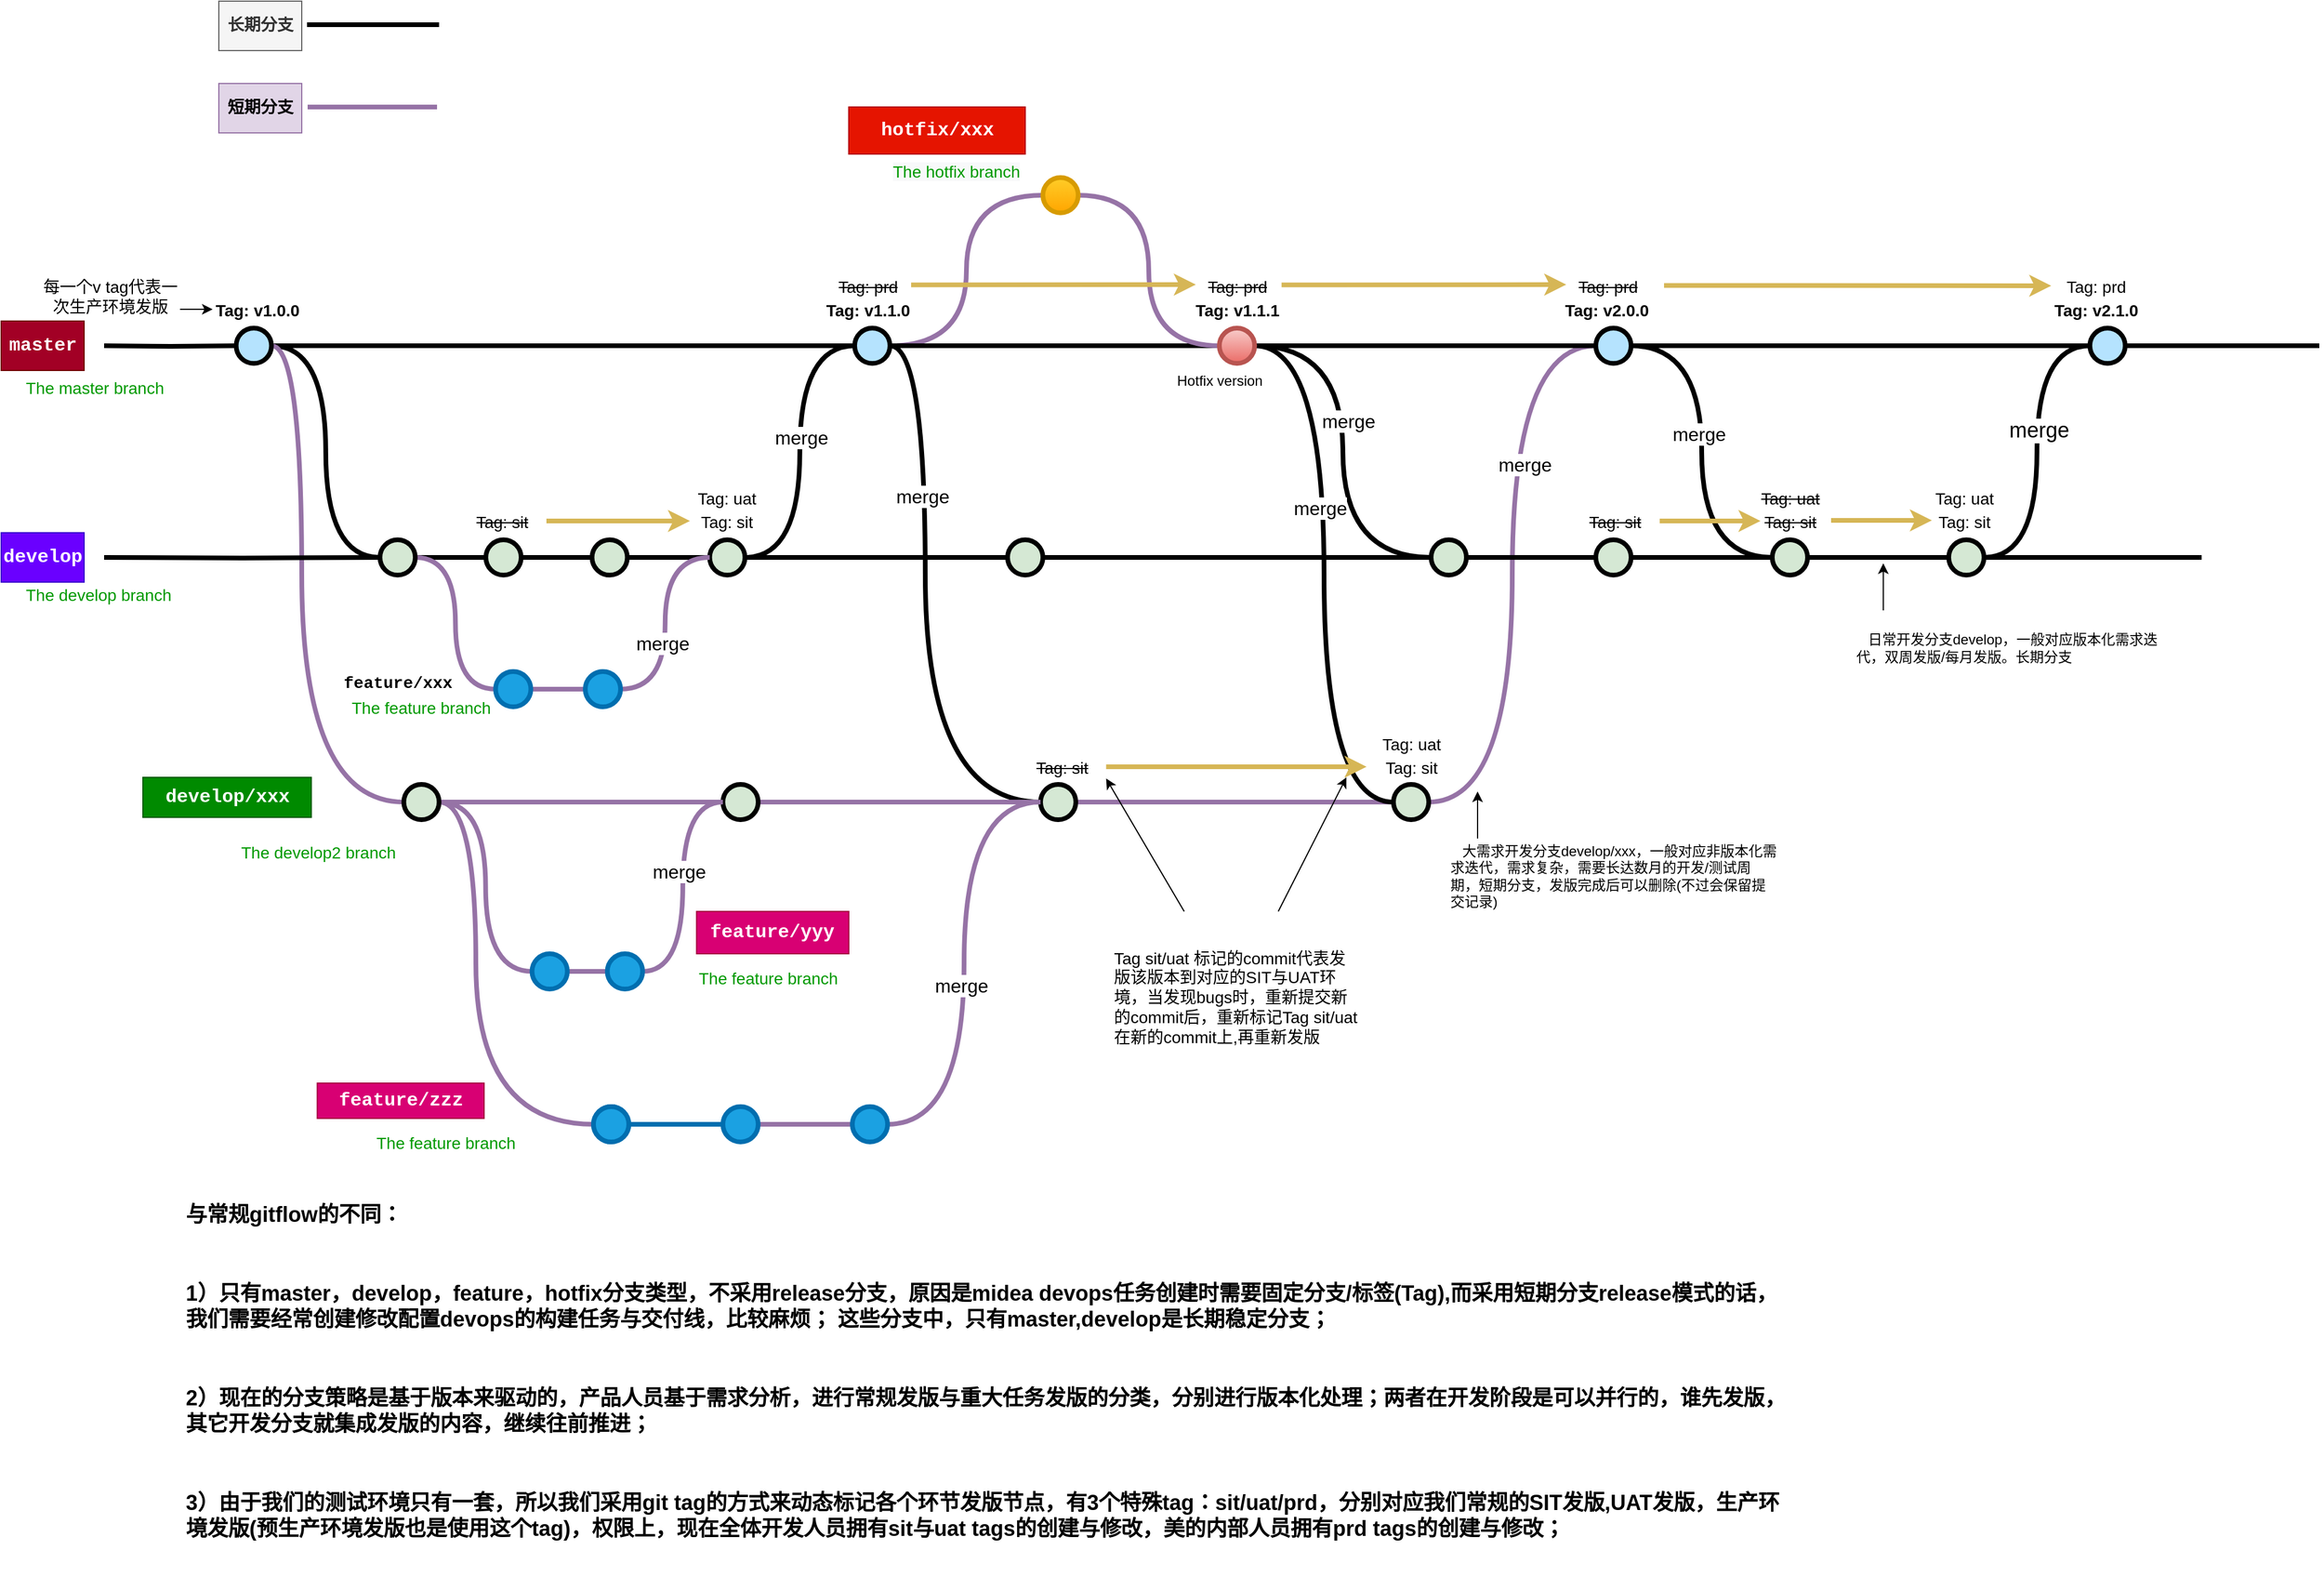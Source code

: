 <mxfile version="16.2.4" type="github">
  <diagram id="yPxyJZ8AM_hMuL3Unpa9" name="complex gitflow">
    <mxGraphModel dx="1874" dy="828" grid="1" gridSize="10" guides="1" tooltips="1" connect="1" arrows="1" fold="1" page="1" pageScale="1" pageWidth="1169" pageHeight="827" math="0" shadow="0">
      <root>
        <mxCell id="0" />
        <mxCell id="1" parent="0" />
        <mxCell id="EV5ATv0Y9bvTsMbR89la-1" value="" style="edgeStyle=orthogonalEdgeStyle;rounded=0;html=1;jettySize=auto;orthogonalLoop=1;plain-blue;endArrow=none;endFill=0;strokeWidth=4;strokeColor=#000000;entryX=0;entryY=0.5;entryDx=0;entryDy=0;entryPerimeter=0;" parent="1" source="EV5ATv0Y9bvTsMbR89la-2" target="EV5ATv0Y9bvTsMbR89la-4" edge="1">
          <mxGeometry x="459.75" y="453" as="geometry">
            <mxPoint x="619.75" y="453" as="targetPoint" />
          </mxGeometry>
        </mxCell>
        <mxCell id="EV5ATv0Y9bvTsMbR89la-39" style="edgeStyle=orthogonalEdgeStyle;shape=connector;rounded=0;orthogonalLoop=1;jettySize=auto;html=1;entryX=0;entryY=0.5;entryDx=0;entryDy=0;entryPerimeter=0;labelBackgroundColor=default;fontFamily=Helvetica;fontSize=11;fontColor=default;endArrow=none;endFill=0;strokeColor=#000000;strokeWidth=4;fillColor=#DAE8FC;gradientColor=#7EA6E0;curved=1;" parent="1" source="EV5ATv0Y9bvTsMbR89la-2" target="EV5ATv0Y9bvTsMbR89la-33" edge="1">
          <mxGeometry relative="1" as="geometry" />
        </mxCell>
        <mxCell id="EV5ATv0Y9bvTsMbR89la-63" style="edgeStyle=orthogonalEdgeStyle;shape=connector;curved=1;rounded=0;orthogonalLoop=1;jettySize=auto;html=1;entryX=0;entryY=0.5;entryDx=0;entryDy=0;entryPerimeter=0;labelBackgroundColor=default;fontFamily=Helvetica;fontSize=11;fontColor=default;endArrow=none;endFill=0;strokeColor=#9673a6;strokeWidth=4;fillColor=#e1d5e7;shadow=0;sketch=0;" parent="1" source="EV5ATv0Y9bvTsMbR89la-2" target="EV5ATv0Y9bvTsMbR89la-44" edge="1">
          <mxGeometry relative="1" as="geometry">
            <Array as="points">
              <mxPoint x="485.5" y="453" />
              <mxPoint x="485.5" y="841" />
            </Array>
          </mxGeometry>
        </mxCell>
        <mxCell id="EV5ATv0Y9bvTsMbR89la-2" value="" style="verticalLabelPosition=bottom;verticalAlign=top;html=1;strokeWidth=4;shape=mxgraph.flowchart.on-page_reference;plain-blue;gradientColor=none;fillColor=#B5E3Fe;strokeColor=#000000;" parent="1" vertex="1">
          <mxGeometry x="429.75" y="438" width="30" height="30" as="geometry" />
        </mxCell>
        <mxCell id="EV5ATv0Y9bvTsMbR89la-75" style="edgeStyle=orthogonalEdgeStyle;curved=1;rounded=0;orthogonalLoop=1;jettySize=auto;html=1;entryX=0;entryY=0.5;entryDx=0;entryDy=0;entryPerimeter=0;labelBackgroundColor=default;fontFamily=Helvetica;fontSize=11;fontColor=default;endArrow=none;endFill=0;strokeColor=#000000;strokeWidth=4;fillColor=#DAE8FC;gradientColor=#7EA6E0;" parent="1" source="EV5ATv0Y9bvTsMbR89la-4" target="EV5ATv0Y9bvTsMbR89la-47" edge="1">
          <mxGeometry relative="1" as="geometry">
            <Array as="points">
              <mxPoint x="1015.5" y="453" />
              <mxPoint x="1015.5" y="841" />
            </Array>
          </mxGeometry>
        </mxCell>
        <mxCell id="5tv51Jx-cSoEhAOoKkBY-11" value="merge" style="edgeLabel;html=1;align=center;verticalAlign=middle;resizable=0;points=[];fontSize=16;" vertex="1" connectable="0" parent="EV5ATv0Y9bvTsMbR89la-75">
          <mxGeometry x="-0.388" y="-3" relative="1" as="geometry">
            <mxPoint as="offset" />
          </mxGeometry>
        </mxCell>
        <mxCell id="EV5ATv0Y9bvTsMbR89la-83" value="" style="edgeStyle=orthogonalEdgeStyle;curved=1;rounded=0;orthogonalLoop=1;jettySize=auto;html=1;labelBackgroundColor=default;fontFamily=Helvetica;fontSize=11;fontColor=default;endArrow=none;endFill=0;strokeColor=#9673a6;strokeWidth=4;fillColor=#e1d5e7;entryX=0;entryY=0.5;entryDx=0;entryDy=0;entryPerimeter=0;" parent="1" source="EV5ATv0Y9bvTsMbR89la-4" target="EV5ATv0Y9bvTsMbR89la-5" edge="1">
          <mxGeometry relative="1" as="geometry">
            <mxPoint x="1135.5" y="557" as="targetPoint" />
          </mxGeometry>
        </mxCell>
        <mxCell id="EV5ATv0Y9bvTsMbR89la-86" value="" style="edgeStyle=orthogonalEdgeStyle;curved=1;rounded=0;orthogonalLoop=1;jettySize=auto;html=1;labelBackgroundColor=default;fontFamily=Helvetica;fontSize=11;fontColor=default;endArrow=none;endFill=0;strokeColor=#000000;strokeWidth=4;fillColor=#DAE8FC;gradientColor=#7EA6E0;" parent="1" source="EV5ATv0Y9bvTsMbR89la-4" target="EV5ATv0Y9bvTsMbR89la-84" edge="1">
          <mxGeometry relative="1" as="geometry">
            <mxPoint x="1265.5" y="453" as="targetPoint" />
          </mxGeometry>
        </mxCell>
        <mxCell id="EV5ATv0Y9bvTsMbR89la-4" value="" style="verticalLabelPosition=bottom;verticalAlign=top;html=1;strokeWidth=4;shape=mxgraph.flowchart.on-page_reference;plain-blue;gradientColor=none;strokeColor=#000000;fillColor=#B5E3FE;" parent="1" vertex="1">
          <mxGeometry x="955.5" y="438" width="30" height="30" as="geometry" />
        </mxCell>
        <mxCell id="EV5ATv0Y9bvTsMbR89la-87" style="edgeStyle=orthogonalEdgeStyle;curved=1;rounded=0;orthogonalLoop=1;jettySize=auto;html=1;labelBackgroundColor=default;fontFamily=Helvetica;fontSize=11;fontColor=default;endArrow=none;endFill=0;strokeColor=#9673a6;strokeWidth=4;fillColor=#e1d5e7;entryX=0;entryY=0.5;entryDx=0;entryDy=0;entryPerimeter=0;" parent="1" source="EV5ATv0Y9bvTsMbR89la-5" target="EV5ATv0Y9bvTsMbR89la-84" edge="1">
          <mxGeometry relative="1" as="geometry">
            <mxPoint x="1265.5" y="453" as="targetPoint" />
          </mxGeometry>
        </mxCell>
        <mxCell id="EV5ATv0Y9bvTsMbR89la-5" value="" style="verticalLabelPosition=bottom;verticalAlign=top;html=1;strokeWidth=4;shape=mxgraph.flowchart.on-page_reference;fillColor=#ffcd28;gradientColor=#ffa500;strokeColor=#d79b00;" parent="1" vertex="1">
          <mxGeometry x="1115.5" y="310" width="30" height="30" as="geometry" />
        </mxCell>
        <mxCell id="EV5ATv0Y9bvTsMbR89la-6" value="" style="edgeStyle=orthogonalEdgeStyle;rounded=0;html=1;jettySize=auto;orthogonalLoop=1;strokeWidth=4;endArrow=none;endFill=0;" parent="1" target="EV5ATv0Y9bvTsMbR89la-2" edge="1">
          <mxGeometry x="359.75" y="453" as="geometry">
            <mxPoint x="317.5" y="453" as="sourcePoint" />
          </mxGeometry>
        </mxCell>
        <mxCell id="EV5ATv0Y9bvTsMbR89la-7" value="&lt;font style=&quot;font-size: 16px&quot;&gt;master&lt;/font&gt;" style="text;html=1;strokeColor=#6F0000;fillColor=#a20025;align=center;verticalAlign=middle;whiteSpace=wrap;overflow=hidden;fontSize=14;fontStyle=1;fontFamily=Courier New;fontColor=#ffffff;" parent="1" vertex="1">
          <mxGeometry x="230" y="432" width="70.5" height="42" as="geometry" />
        </mxCell>
        <mxCell id="EV5ATv0Y9bvTsMbR89la-8" value="The master branch" style="text;html=1;strokeColor=none;fillColor=none;align=left;verticalAlign=middle;whiteSpace=wrap;overflow=hidden;fontSize=14;fontStyle=0;fontColor=#009900;" parent="1" vertex="1">
          <mxGeometry x="248.63" y="478" width="146.75" height="20" as="geometry" />
        </mxCell>
        <mxCell id="EV5ATv0Y9bvTsMbR89la-10" value="Tag: v1.0.0" style="text;html=1;strokeColor=none;fillColor=none;align=center;verticalAlign=middle;whiteSpace=wrap;overflow=hidden;fontSize=14;fontStyle=1" parent="1" vertex="1">
          <mxGeometry x="409.75" y="412" width="75.75" height="20" as="geometry" />
        </mxCell>
        <mxCell id="EV5ATv0Y9bvTsMbR89la-11" value="Tag: v1.1.0" style="text;html=1;strokeColor=none;fillColor=none;align=center;verticalAlign=middle;whiteSpace=wrap;overflow=hidden;fontSize=14;fontStyle=1" parent="1" vertex="1">
          <mxGeometry x="912.25" y="412" width="110" height="20" as="geometry" />
        </mxCell>
        <mxCell id="EV5ATv0Y9bvTsMbR89la-12" value="" style="edgeStyle=orthogonalEdgeStyle;rounded=0;orthogonalLoop=1;jettySize=auto;html=1;fontSize=12;fontColor=#000000;entryX=0;entryY=0.5;entryDx=0;entryDy=0;" parent="1" source="EV5ATv0Y9bvTsMbR89la-13" target="EV5ATv0Y9bvTsMbR89la-10" edge="1">
          <mxGeometry relative="1" as="geometry">
            <mxPoint x="389.75" y="422" as="targetPoint" />
            <Array as="points">
              <mxPoint x="389.75" y="422" />
              <mxPoint x="389.75" y="422" />
            </Array>
          </mxGeometry>
        </mxCell>
        <mxCell id="EV5ATv0Y9bvTsMbR89la-13" value="&lt;div style=&quot;text-align: center&quot;&gt;&lt;span&gt;&lt;font style=&quot;font-size: 14px&quot;&gt;每一个v tag代表一次生产环境发版&lt;/font&gt;&lt;/span&gt;&lt;/div&gt;" style="text;html=1;strokeColor=none;fillColor=none;align=left;verticalAlign=middle;whiteSpace=wrap;overflow=hidden;fontSize=11;fontStyle=0;fontColor=#000000;" parent="1" vertex="1">
          <mxGeometry x="262.01" y="392" width="120" height="38" as="geometry" />
        </mxCell>
        <mxCell id="EV5ATv0Y9bvTsMbR89la-24" value="" style="edgeStyle=orthogonalEdgeStyle;rounded=0;html=1;jettySize=auto;orthogonalLoop=1;strokeWidth=4;endArrow=none;endFill=0;" parent="1" target="EV5ATv0Y9bvTsMbR89la-33" edge="1">
          <mxGeometry x="359.75" y="633" as="geometry">
            <mxPoint x="317.5" y="633" as="sourcePoint" />
            <mxPoint x="429.75" y="633" as="targetPoint" />
          </mxGeometry>
        </mxCell>
        <mxCell id="EV5ATv0Y9bvTsMbR89la-25" value="&lt;font style=&quot;font-size: 16px&quot;&gt;develop&lt;/font&gt;" style="text;html=1;strokeColor=#3700CC;fillColor=#6a00ff;align=center;verticalAlign=middle;whiteSpace=wrap;overflow=hidden;fontSize=14;fontStyle=1;fontFamily=Courier New;fontColor=#ffffff;" parent="1" vertex="1">
          <mxGeometry x="230" y="612" width="70.5" height="42" as="geometry" />
        </mxCell>
        <mxCell id="EV5ATv0Y9bvTsMbR89la-26" value="The develop branch" style="text;html=1;strokeColor=none;fillColor=none;align=left;verticalAlign=middle;whiteSpace=wrap;overflow=hidden;fontSize=14;fontStyle=0;fontColor=#009900;" parent="1" vertex="1">
          <mxGeometry x="248.63" y="654" width="146.75" height="20" as="geometry" />
        </mxCell>
        <mxCell id="EV5ATv0Y9bvTsMbR89la-32" style="edgeStyle=orthogonalEdgeStyle;curved=1;rounded=0;html=1;exitX=1;exitY=0.5;exitPerimeter=0;endArrow=none;endFill=0;jettySize=auto;orthogonalLoop=1;strokeWidth=4;fontSize=15;" parent="1" source="EV5ATv0Y9bvTsMbR89la-33" target="EV5ATv0Y9bvTsMbR89la-35" edge="1">
          <mxGeometry relative="1" as="geometry">
            <Array as="points">
              <mxPoint x="542" y="633" />
              <mxPoint x="542" y="633" />
            </Array>
          </mxGeometry>
        </mxCell>
        <mxCell id="EV5ATv0Y9bvTsMbR89la-64" style="edgeStyle=orthogonalEdgeStyle;shape=connector;curved=1;rounded=0;orthogonalLoop=1;jettySize=auto;html=1;entryX=0;entryY=0.5;entryDx=0;entryDy=0;entryPerimeter=0;labelBackgroundColor=default;fontFamily=Helvetica;fontSize=11;fontColor=default;endArrow=none;endFill=0;strokeColor=#9673a6;strokeWidth=4;fillColor=#e1d5e7;" parent="1" source="EV5ATv0Y9bvTsMbR89la-33" target="EV5ATv0Y9bvTsMbR89la-59" edge="1">
          <mxGeometry relative="1" as="geometry" />
        </mxCell>
        <mxCell id="EV5ATv0Y9bvTsMbR89la-33" value="" style="verticalLabelPosition=bottom;verticalAlign=top;html=1;strokeWidth=4;shape=mxgraph.flowchart.on-page_reference;plain-purple;gradientColor=none;strokeColor=#000000;fillColor=#D5E8D4;" parent="1" vertex="1">
          <mxGeometry x="552" y="618" width="30" height="30" as="geometry" />
        </mxCell>
        <mxCell id="EV5ATv0Y9bvTsMbR89la-34" style="edgeStyle=orthogonalEdgeStyle;curved=1;rounded=0;html=1;exitX=1;exitY=0.5;exitPerimeter=0;entryX=0;entryY=0.5;entryPerimeter=0;endArrow=none;endFill=0;jettySize=auto;orthogonalLoop=1;strokeWidth=4;fontSize=15;" parent="1" source="EV5ATv0Y9bvTsMbR89la-35" target="EV5ATv0Y9bvTsMbR89la-36" edge="1">
          <mxGeometry relative="1" as="geometry" />
        </mxCell>
        <mxCell id="EV5ATv0Y9bvTsMbR89la-35" value="" style="verticalLabelPosition=bottom;verticalAlign=top;html=1;strokeWidth=4;shape=mxgraph.flowchart.on-page_reference;plain-purple;gradientColor=none;strokeColor=#000000;fillColor=#D5E8D4;" parent="1" vertex="1">
          <mxGeometry x="642" y="618" width="30" height="30" as="geometry" />
        </mxCell>
        <mxCell id="EV5ATv0Y9bvTsMbR89la-51" style="edgeStyle=orthogonalEdgeStyle;shape=connector;curved=1;rounded=0;orthogonalLoop=1;jettySize=auto;html=1;entryX=0;entryY=0.5;entryDx=0;entryDy=0;entryPerimeter=0;labelBackgroundColor=default;fontFamily=Helvetica;fontSize=11;fontColor=default;endArrow=none;endFill=0;strokeColor=#000000;strokeWidth=4;fillColor=#DAE8FC;gradientColor=#7EA6E0;exitX=1;exitY=0.5;exitDx=0;exitDy=0;exitPerimeter=0;" parent="1" source="EV5ATv0Y9bvTsMbR89la-53" target="EV5ATv0Y9bvTsMbR89la-4" edge="1">
          <mxGeometry relative="1" as="geometry">
            <mxPoint x="875.5" y="640" as="sourcePoint" />
          </mxGeometry>
        </mxCell>
        <mxCell id="5tv51Jx-cSoEhAOoKkBY-10" value="merge" style="edgeLabel;html=1;align=center;verticalAlign=middle;resizable=0;points=[];fontSize=16;" vertex="1" connectable="0" parent="EV5ATv0Y9bvTsMbR89la-51">
          <mxGeometry x="0.088" y="-1" relative="1" as="geometry">
            <mxPoint as="offset" />
          </mxGeometry>
        </mxCell>
        <mxCell id="EV5ATv0Y9bvTsMbR89la-54" value="" style="edgeStyle=orthogonalEdgeStyle;shape=connector;curved=1;rounded=0;orthogonalLoop=1;jettySize=auto;html=1;labelBackgroundColor=default;fontFamily=Helvetica;fontSize=11;fontColor=default;endArrow=none;endFill=0;strokeColor=#000000;strokeWidth=4;fillColor=#DAE8FC;gradientColor=#7EA6E0;" parent="1" source="EV5ATv0Y9bvTsMbR89la-36" target="EV5ATv0Y9bvTsMbR89la-53" edge="1">
          <mxGeometry relative="1" as="geometry" />
        </mxCell>
        <mxCell id="EV5ATv0Y9bvTsMbR89la-36" value="" style="verticalLabelPosition=bottom;verticalAlign=top;html=1;strokeWidth=4;shape=mxgraph.flowchart.on-page_reference;plain-purple;gradientColor=none;strokeColor=#000000;fillColor=#D5E8D4;" parent="1" vertex="1">
          <mxGeometry x="732.25" y="618" width="30" height="30" as="geometry" />
        </mxCell>
        <mxCell id="EV5ATv0Y9bvTsMbR89la-41" value="&lt;font style=&quot;font-size: 16px&quot;&gt;develop/xxx&lt;/font&gt;" style="text;html=1;strokeColor=#005700;fillColor=#008a00;align=center;verticalAlign=middle;whiteSpace=wrap;overflow=hidden;fontSize=14;fontStyle=1;fontFamily=Courier New;fontColor=#ffffff;" parent="1" vertex="1">
          <mxGeometry x="350.5" y="820" width="143.13" height="34" as="geometry" />
        </mxCell>
        <mxCell id="EV5ATv0Y9bvTsMbR89la-42" value="The develop2 branch" style="text;html=1;strokeColor=none;fillColor=none;align=left;verticalAlign=middle;whiteSpace=wrap;overflow=hidden;fontSize=14;fontStyle=0;fontColor=#009900;" parent="1" vertex="1">
          <mxGeometry x="431.5" y="873" width="146.75" height="20" as="geometry" />
        </mxCell>
        <mxCell id="EV5ATv0Y9bvTsMbR89la-43" style="edgeStyle=orthogonalEdgeStyle;curved=1;rounded=0;html=1;exitX=1;exitY=0.5;exitPerimeter=0;endArrow=none;endFill=0;jettySize=auto;orthogonalLoop=1;strokeWidth=4;fontSize=15;fillColor=#e1d5e7;strokeColor=#9673a6;" parent="1" source="EV5ATv0Y9bvTsMbR89la-44" target="EV5ATv0Y9bvTsMbR89la-46" edge="1">
          <mxGeometry relative="1" as="geometry">
            <Array as="points">
              <mxPoint x="562.25" y="841" />
              <mxPoint x="562.25" y="841" />
            </Array>
          </mxGeometry>
        </mxCell>
        <mxCell id="EV5ATv0Y9bvTsMbR89la-139" value="" style="edgeStyle=orthogonalEdgeStyle;curved=1;rounded=0;sketch=0;orthogonalLoop=1;jettySize=auto;html=1;shadow=0;labelBackgroundColor=default;fontFamily=Helvetica;fontSize=11;fontColor=default;endArrow=none;endFill=0;strokeColor=#9673a6;strokeWidth=4;fillColor=#e1d5e7;entryX=0;entryY=0.5;entryDx=0;entryDy=0;entryPerimeter=0;" parent="1" source="EV5ATv0Y9bvTsMbR89la-44" target="EV5ATv0Y9bvTsMbR89la-140" edge="1">
          <mxGeometry relative="1" as="geometry">
            <mxPoint x="683.5" y="995" as="targetPoint" />
          </mxGeometry>
        </mxCell>
        <mxCell id="EV5ATv0Y9bvTsMbR89la-147" value="" style="edgeStyle=orthogonalEdgeStyle;curved=1;rounded=0;sketch=0;orthogonalLoop=1;jettySize=auto;html=1;shadow=0;labelBackgroundColor=default;fontFamily=Helvetica;fontSize=11;fontColor=default;endArrow=none;endFill=0;strokeColor=#9673a6;strokeWidth=4;fillColor=#e1d5e7;" parent="1" source="EV5ATv0Y9bvTsMbR89la-44" target="EV5ATv0Y9bvTsMbR89la-148" edge="1">
          <mxGeometry relative="1" as="geometry">
            <mxPoint x="724.5" y="1115" as="targetPoint" />
            <Array as="points">
              <mxPoint x="633.5" y="841" />
              <mxPoint x="633.5" y="1115" />
            </Array>
          </mxGeometry>
        </mxCell>
        <mxCell id="EV5ATv0Y9bvTsMbR89la-44" value="" style="verticalLabelPosition=bottom;verticalAlign=top;html=1;strokeWidth=4;shape=mxgraph.flowchart.on-page_reference;plain-purple;gradientColor=none;strokeColor=#000000;fillColor=#D5E8D4;" parent="1" vertex="1">
          <mxGeometry x="572.25" y="826" width="30" height="30" as="geometry" />
        </mxCell>
        <mxCell id="EV5ATv0Y9bvTsMbR89la-45" style="edgeStyle=orthogonalEdgeStyle;curved=1;rounded=0;html=1;exitX=1;exitY=0.5;exitPerimeter=0;entryX=0;entryY=0.5;entryPerimeter=0;endArrow=none;endFill=0;jettySize=auto;orthogonalLoop=1;strokeWidth=4;fontSize=15;fillColor=#e1d5e7;strokeColor=#9673a6;" parent="1" source="EV5ATv0Y9bvTsMbR89la-46" target="EV5ATv0Y9bvTsMbR89la-47" edge="1">
          <mxGeometry relative="1" as="geometry" />
        </mxCell>
        <mxCell id="EV5ATv0Y9bvTsMbR89la-46" value="" style="verticalLabelPosition=bottom;verticalAlign=top;html=1;strokeWidth=4;shape=mxgraph.flowchart.on-page_reference;plain-purple;gradientColor=none;strokeColor=#000000;fillColor=#D5E8D4;" parent="1" vertex="1">
          <mxGeometry x="843.5" y="826" width="30" height="30" as="geometry" />
        </mxCell>
        <mxCell id="EV5ATv0Y9bvTsMbR89la-81" value="" style="edgeStyle=orthogonalEdgeStyle;curved=1;rounded=0;orthogonalLoop=1;jettySize=auto;html=1;labelBackgroundColor=default;fontFamily=Helvetica;fontSize=11;fontColor=default;endArrow=none;endFill=0;strokeColor=#9673a6;strokeWidth=4;fillColor=#e1d5e7;" parent="1" source="EV5ATv0Y9bvTsMbR89la-47" target="EV5ATv0Y9bvTsMbR89la-80" edge="1">
          <mxGeometry relative="1" as="geometry" />
        </mxCell>
        <mxCell id="EV5ATv0Y9bvTsMbR89la-47" value="" style="verticalLabelPosition=bottom;verticalAlign=top;html=1;strokeWidth=4;shape=mxgraph.flowchart.on-page_reference;plain-purple;gradientColor=none;strokeColor=#000000;fillColor=#D5E8D4;" parent="1" vertex="1">
          <mxGeometry x="1113.5" y="826" width="30" height="30" as="geometry" />
        </mxCell>
        <mxCell id="EV5ATv0Y9bvTsMbR89la-78" value="" style="edgeStyle=orthogonalEdgeStyle;curved=1;rounded=0;orthogonalLoop=1;jettySize=auto;html=1;labelBackgroundColor=default;fontFamily=Helvetica;fontSize=11;fontColor=default;endArrow=none;endFill=0;strokeColor=#000000;strokeWidth=4;fillColor=#DAE8FC;gradientColor=#7EA6E0;" parent="1" source="EV5ATv0Y9bvTsMbR89la-53" target="EV5ATv0Y9bvTsMbR89la-77" edge="1">
          <mxGeometry relative="1" as="geometry" />
        </mxCell>
        <mxCell id="EV5ATv0Y9bvTsMbR89la-53" value="" style="verticalLabelPosition=bottom;verticalAlign=top;html=1;strokeWidth=4;shape=mxgraph.flowchart.on-page_reference;plain-purple;gradientColor=none;strokeColor=#000000;fillColor=#D5E8D4;" parent="1" vertex="1">
          <mxGeometry x="832.25" y="618" width="30" height="30" as="geometry" />
        </mxCell>
        <mxCell id="EV5ATv0Y9bvTsMbR89la-58" value="" style="edgeStyle=orthogonalEdgeStyle;rounded=0;orthogonalLoop=1;jettySize=auto;html=1;endArrow=none;endFill=0;strokeWidth=4;fillColor=#e1d5e7;strokeColor=#9673a6;" parent="1" source="EV5ATv0Y9bvTsMbR89la-59" target="EV5ATv0Y9bvTsMbR89la-60" edge="1">
          <mxGeometry relative="1" as="geometry">
            <Array as="points">
              <mxPoint x="741.75" y="745" />
              <mxPoint x="741.75" y="745" />
            </Array>
          </mxGeometry>
        </mxCell>
        <mxCell id="EV5ATv0Y9bvTsMbR89la-59" value="" style="verticalLabelPosition=bottom;verticalAlign=top;html=1;strokeWidth=4;shape=mxgraph.flowchart.on-page_reference;strokeColor=#006EAF;fillColor=#1ba1e2;fontColor=#ffffff;" parent="1" vertex="1">
          <mxGeometry x="650.25" y="730" width="30" height="30" as="geometry" />
        </mxCell>
        <mxCell id="EV5ATv0Y9bvTsMbR89la-62" style="edgeStyle=orthogonalEdgeStyle;shape=connector;curved=1;rounded=0;orthogonalLoop=1;jettySize=auto;html=1;entryX=0;entryY=0.5;entryDx=0;entryDy=0;entryPerimeter=0;labelBackgroundColor=default;fontFamily=Helvetica;fontSize=11;fontColor=default;endArrow=none;endFill=0;strokeColor=#9673a6;strokeWidth=4;fillColor=#e1d5e7;" parent="1" source="EV5ATv0Y9bvTsMbR89la-60" target="EV5ATv0Y9bvTsMbR89la-53" edge="1">
          <mxGeometry relative="1" as="geometry" />
        </mxCell>
        <mxCell id="5tv51Jx-cSoEhAOoKkBY-15" value="merge" style="edgeLabel;html=1;align=center;verticalAlign=middle;resizable=0;points=[];fontSize=16;" vertex="1" connectable="0" parent="EV5ATv0Y9bvTsMbR89la-62">
          <mxGeometry x="-0.181" y="3" relative="1" as="geometry">
            <mxPoint as="offset" />
          </mxGeometry>
        </mxCell>
        <mxCell id="EV5ATv0Y9bvTsMbR89la-60" value="" style="verticalLabelPosition=bottom;verticalAlign=top;html=1;strokeWidth=4;shape=mxgraph.flowchart.on-page_reference;strokeColor=#006EAF;fillColor=#1ba1e2;fontColor=#ffffff;" parent="1" vertex="1">
          <mxGeometry x="726.5" y="730" width="30" height="30" as="geometry" />
        </mxCell>
        <mxCell id="EV5ATv0Y9bvTsMbR89la-65" value="The feature branch" style="text;html=1;strokeColor=none;fillColor=none;align=left;verticalAlign=middle;whiteSpace=wrap;overflow=hidden;fontSize=14;fontStyle=0;fontColor=#009900;" parent="1" vertex="1">
          <mxGeometry x="525.62" y="750" width="146.75" height="20" as="geometry" />
        </mxCell>
        <mxCell id="EV5ATv0Y9bvTsMbR89la-66" value="feature/xxx" style="text;html=1;strokeColor=none;fillColor=none;align=center;verticalAlign=middle;whiteSpace=wrap;overflow=hidden;fontSize=14;fontStyle=1;fontFamily=Courier New;" parent="1" vertex="1">
          <mxGeometry x="479.75" y="720" width="174.5" height="40" as="geometry" />
        </mxCell>
        <mxCell id="EV5ATv0Y9bvTsMbR89la-67" value="&lt;strike&gt;Tag: sit&lt;/strike&gt;" style="text;html=1;strokeColor=none;fillColor=none;align=center;verticalAlign=middle;whiteSpace=wrap;overflow=hidden;fontSize=14;" parent="1" vertex="1">
          <mxGeometry x="617.75" y="592" width="75.75" height="20" as="geometry" />
        </mxCell>
        <mxCell id="EV5ATv0Y9bvTsMbR89la-70" value="" style="endArrow=classic;html=1;rounded=0;labelBackgroundColor=default;fontFamily=Helvetica;fontSize=11;fontColor=default;strokeColor=#d6b656;strokeWidth=4;fillColor=#fff2cc;curved=1;" parent="1" source="EV5ATv0Y9bvTsMbR89la-67" edge="1">
          <mxGeometry width="50" height="50" relative="1" as="geometry">
            <mxPoint x="697.25" y="601.58" as="sourcePoint" />
            <mxPoint x="815.5" y="602" as="targetPoint" />
          </mxGeometry>
        </mxCell>
        <mxCell id="EV5ATv0Y9bvTsMbR89la-72" value="Tag: sit" style="text;html=1;strokeColor=none;fillColor=none;align=center;verticalAlign=middle;whiteSpace=wrap;overflow=hidden;fontSize=14;" parent="1" vertex="1">
          <mxGeometry x="809.38" y="592" width="75.75" height="20" as="geometry" />
        </mxCell>
        <mxCell id="EV5ATv0Y9bvTsMbR89la-73" value="Tag: uat" style="text;html=1;strokeColor=none;fillColor=none;align=center;verticalAlign=middle;whiteSpace=wrap;overflow=hidden;fontSize=14;" parent="1" vertex="1">
          <mxGeometry x="809.38" y="572" width="75.75" height="20" as="geometry" />
        </mxCell>
        <mxCell id="EV5ATv0Y9bvTsMbR89la-74" value="&lt;strike&gt;Tag: prd&lt;/strike&gt;" style="text;html=1;strokeColor=none;fillColor=none;align=center;verticalAlign=middle;whiteSpace=wrap;overflow=hidden;fontSize=14;" parent="1" vertex="1">
          <mxGeometry x="929.38" y="392" width="75.75" height="20" as="geometry" />
        </mxCell>
        <mxCell id="EV5ATv0Y9bvTsMbR89la-91" value="" style="edgeStyle=orthogonalEdgeStyle;curved=1;rounded=0;orthogonalLoop=1;jettySize=auto;html=1;labelBackgroundColor=default;fontFamily=Helvetica;fontSize=11;fontColor=default;endArrow=none;endFill=0;strokeColor=#000000;strokeWidth=4;fillColor=#DAE8FC;gradientColor=#7EA6E0;" parent="1" source="EV5ATv0Y9bvTsMbR89la-77" target="EV5ATv0Y9bvTsMbR89la-90" edge="1">
          <mxGeometry relative="1" as="geometry" />
        </mxCell>
        <mxCell id="EV5ATv0Y9bvTsMbR89la-77" value="" style="verticalLabelPosition=bottom;verticalAlign=top;html=1;strokeWidth=4;shape=mxgraph.flowchart.on-page_reference;plain-purple;gradientColor=none;strokeColor=#000000;fillColor=#D5E8D4;" parent="1" vertex="1">
          <mxGeometry x="1085.5" y="618" width="30" height="30" as="geometry" />
        </mxCell>
        <mxCell id="EV5ATv0Y9bvTsMbR89la-105" style="edgeStyle=orthogonalEdgeStyle;curved=1;rounded=0;sketch=0;orthogonalLoop=1;jettySize=auto;html=1;entryX=0;entryY=0.5;entryDx=0;entryDy=0;entryPerimeter=0;shadow=0;labelBackgroundColor=default;fontFamily=Helvetica;fontSize=11;fontColor=default;endArrow=none;endFill=0;strokeColor=#9673a6;strokeWidth=4;fillColor=#e1d5e7;" parent="1" source="EV5ATv0Y9bvTsMbR89la-80" target="EV5ATv0Y9bvTsMbR89la-104" edge="1">
          <mxGeometry relative="1" as="geometry" />
        </mxCell>
        <mxCell id="5tv51Jx-cSoEhAOoKkBY-14" value="merge" style="edgeLabel;html=1;align=center;verticalAlign=middle;resizable=0;points=[];fontSize=16;" vertex="1" connectable="0" parent="EV5ATv0Y9bvTsMbR89la-105">
          <mxGeometry x="0.351" y="-10" relative="1" as="geometry">
            <mxPoint as="offset" />
          </mxGeometry>
        </mxCell>
        <mxCell id="EV5ATv0Y9bvTsMbR89la-80" value="" style="verticalLabelPosition=bottom;verticalAlign=top;html=1;strokeWidth=4;shape=mxgraph.flowchart.on-page_reference;plain-purple;gradientColor=none;strokeColor=#000000;fillColor=#D5E8D4;" parent="1" vertex="1">
          <mxGeometry x="1413.5" y="826" width="30" height="30" as="geometry" />
        </mxCell>
        <mxCell id="EV5ATv0Y9bvTsMbR89la-92" style="edgeStyle=orthogonalEdgeStyle;curved=1;rounded=0;orthogonalLoop=1;jettySize=auto;html=1;entryX=0;entryY=0.5;entryDx=0;entryDy=0;entryPerimeter=0;labelBackgroundColor=default;fontFamily=Helvetica;fontSize=11;fontColor=default;endArrow=none;endFill=0;strokeColor=#000000;strokeWidth=4;fillColor=#DAE8FC;gradientColor=#7EA6E0;" parent="1" source="EV5ATv0Y9bvTsMbR89la-84" target="EV5ATv0Y9bvTsMbR89la-90" edge="1">
          <mxGeometry relative="1" as="geometry" />
        </mxCell>
        <mxCell id="5tv51Jx-cSoEhAOoKkBY-13" value="merge" style="edgeLabel;html=1;align=center;verticalAlign=middle;resizable=0;points=[];fontSize=16;" vertex="1" connectable="0" parent="EV5ATv0Y9bvTsMbR89la-92">
          <mxGeometry x="-0.158" y="4" relative="1" as="geometry">
            <mxPoint as="offset" />
          </mxGeometry>
        </mxCell>
        <mxCell id="EV5ATv0Y9bvTsMbR89la-94" value="" style="edgeStyle=orthogonalEdgeStyle;curved=1;rounded=0;orthogonalLoop=1;jettySize=auto;html=1;labelBackgroundColor=default;fontFamily=Helvetica;fontSize=11;fontColor=default;endArrow=none;endFill=0;strokeColor=#000000;strokeWidth=4;fillColor=#DAE8FC;gradientColor=#7EA6E0;" parent="1" source="EV5ATv0Y9bvTsMbR89la-84" target="EV5ATv0Y9bvTsMbR89la-104" edge="1">
          <mxGeometry relative="1" as="geometry">
            <mxPoint x="1625.5" y="453" as="targetPoint" />
          </mxGeometry>
        </mxCell>
        <mxCell id="EV5ATv0Y9bvTsMbR89la-95" style="edgeStyle=orthogonalEdgeStyle;curved=1;rounded=0;orthogonalLoop=1;jettySize=auto;html=1;entryX=0;entryY=0.5;entryDx=0;entryDy=0;entryPerimeter=0;labelBackgroundColor=default;fontFamily=Helvetica;fontSize=11;fontColor=default;endArrow=none;endFill=0;strokeColor=#000000;strokeWidth=4;fillColor=#DAE8FC;gradientColor=#7EA6E0;" parent="1" source="EV5ATv0Y9bvTsMbR89la-84" target="EV5ATv0Y9bvTsMbR89la-80" edge="1">
          <mxGeometry relative="1" as="geometry" />
        </mxCell>
        <mxCell id="5tv51Jx-cSoEhAOoKkBY-12" value="merge" style="edgeLabel;html=1;align=center;verticalAlign=middle;resizable=0;points=[];fontSize=16;" vertex="1" connectable="0" parent="EV5ATv0Y9bvTsMbR89la-95">
          <mxGeometry x="-0.221" y="-4" relative="1" as="geometry">
            <mxPoint as="offset" />
          </mxGeometry>
        </mxCell>
        <mxCell id="EV5ATv0Y9bvTsMbR89la-84" value="" style="verticalLabelPosition=bottom;verticalAlign=top;html=1;strokeWidth=4;shape=mxgraph.flowchart.on-page_reference;plain-blue;gradientColor=#EA6B66;strokeColor=#B85450;fillColor=#F8CECC;" parent="1" vertex="1">
          <mxGeometry x="1265.5" y="438" width="30" height="30" as="geometry" />
        </mxCell>
        <mxCell id="EV5ATv0Y9bvTsMbR89la-88" value="&lt;font style=&quot;font-size: 16px&quot;&gt;hotfix/xxx&lt;/font&gt;" style="text;html=1;strokeColor=#B20000;fillColor=#e51400;align=center;verticalAlign=middle;whiteSpace=wrap;overflow=hidden;fontSize=14;fontStyle=1;fontFamily=Courier New;fontColor=#ffffff;" parent="1" vertex="1">
          <mxGeometry x="950.5" y="250" width="150" height="40" as="geometry" />
        </mxCell>
        <mxCell id="EV5ATv0Y9bvTsMbR89la-89" value="&lt;span style=&quot;color: rgb(0 , 153 , 0) ; font-family: &amp;#34;helvetica&amp;#34; ; font-size: 14px ; font-style: normal ; font-weight: 400 ; letter-spacing: normal ; text-align: left ; text-indent: 0px ; text-transform: none ; word-spacing: 0px ; background-color: rgb(248 , 249 , 250) ; display: inline ; float: none&quot;&gt;The hotfix branch&lt;/span&gt;" style="text;whiteSpace=wrap;html=1;fontSize=11;fontFamily=Helvetica;fontColor=default;" parent="1" vertex="1">
          <mxGeometry x="985.5" y="290" width="140" height="30" as="geometry" />
        </mxCell>
        <mxCell id="EV5ATv0Y9bvTsMbR89la-120" value="" style="edgeStyle=orthogonalEdgeStyle;curved=1;rounded=0;sketch=0;orthogonalLoop=1;jettySize=auto;html=1;shadow=0;labelBackgroundColor=default;fontFamily=Helvetica;fontSize=11;fontColor=default;endArrow=none;endFill=0;strokeColor=#000000;strokeWidth=4;fillColor=#DAE8FC;gradientColor=#7EA6E0;" parent="1" source="EV5ATv0Y9bvTsMbR89la-90" target="EV5ATv0Y9bvTsMbR89la-119" edge="1">
          <mxGeometry relative="1" as="geometry" />
        </mxCell>
        <mxCell id="EV5ATv0Y9bvTsMbR89la-90" value="" style="verticalLabelPosition=bottom;verticalAlign=top;html=1;strokeWidth=4;shape=mxgraph.flowchart.on-page_reference;plain-purple;gradientColor=none;strokeColor=#000000;fillColor=#D5E8D4;" parent="1" vertex="1">
          <mxGeometry x="1445.5" y="618" width="30" height="30" as="geometry" />
        </mxCell>
        <mxCell id="EV5ATv0Y9bvTsMbR89la-97" value="&lt;strike&gt;Tag: sit&lt;/strike&gt;" style="text;html=1;strokeColor=none;fillColor=none;align=center;verticalAlign=middle;whiteSpace=wrap;overflow=hidden;fontSize=14;" parent="1" vertex="1">
          <mxGeometry x="1093.5" y="801" width="75.75" height="20" as="geometry" />
        </mxCell>
        <mxCell id="EV5ATv0Y9bvTsMbR89la-98" value="" style="endArrow=classic;html=1;rounded=0;labelBackgroundColor=default;fontFamily=Helvetica;fontSize=11;fontColor=default;strokeColor=#d6b656;strokeWidth=4;fillColor=#fff2cc;curved=1;" parent="1" source="EV5ATv0Y9bvTsMbR89la-97" edge="1" target="EV5ATv0Y9bvTsMbR89la-99">
          <mxGeometry width="50" height="50" relative="1" as="geometry">
            <mxPoint x="1173" y="810.58" as="sourcePoint" />
            <mxPoint x="1373.5" y="811" as="targetPoint" />
          </mxGeometry>
        </mxCell>
        <mxCell id="EV5ATv0Y9bvTsMbR89la-99" value="Tag: sit" style="text;html=1;strokeColor=none;fillColor=none;align=center;verticalAlign=middle;whiteSpace=wrap;overflow=hidden;fontSize=14;" parent="1" vertex="1">
          <mxGeometry x="1390.63" y="801" width="75.75" height="20" as="geometry" />
        </mxCell>
        <mxCell id="EV5ATv0Y9bvTsMbR89la-100" value="Tag: uat" style="text;html=1;strokeColor=none;fillColor=none;align=center;verticalAlign=middle;whiteSpace=wrap;overflow=hidden;fontSize=14;" parent="1" vertex="1">
          <mxGeometry x="1390.63" y="781" width="75.75" height="20" as="geometry" />
        </mxCell>
        <mxCell id="EV5ATv0Y9bvTsMbR89la-101" value="Tag: v1.1.1" style="text;html=1;strokeColor=none;fillColor=none;align=center;verticalAlign=middle;whiteSpace=wrap;overflow=hidden;fontSize=14;fontStyle=1" parent="1" vertex="1">
          <mxGeometry x="1225.5" y="412" width="110" height="20" as="geometry" />
        </mxCell>
        <mxCell id="EV5ATv0Y9bvTsMbR89la-102" value="&lt;strike&gt;Tag: prd&lt;/strike&gt;" style="text;html=1;strokeColor=none;fillColor=none;align=center;verticalAlign=middle;whiteSpace=wrap;overflow=hidden;fontSize=14;" parent="1" vertex="1">
          <mxGeometry x="1242.63" y="392" width="75.75" height="20" as="geometry" />
        </mxCell>
        <mxCell id="EV5ATv0Y9bvTsMbR89la-103" value="" style="endArrow=classic;html=1;rounded=0;labelBackgroundColor=default;fontFamily=Helvetica;fontSize=11;fontColor=default;strokeColor=#d6b656;strokeWidth=4;fillColor=#fff2cc;curved=1;" parent="1" edge="1">
          <mxGeometry width="50" height="50" relative="1" as="geometry">
            <mxPoint x="1003.5" y="401.29" as="sourcePoint" />
            <mxPoint x="1245.5" y="401" as="targetPoint" />
          </mxGeometry>
        </mxCell>
        <mxCell id="EV5ATv0Y9bvTsMbR89la-116" style="edgeStyle=orthogonalEdgeStyle;curved=1;rounded=0;sketch=0;orthogonalLoop=1;jettySize=auto;html=1;entryX=0;entryY=0.5;entryDx=0;entryDy=0;entryPerimeter=0;shadow=0;labelBackgroundColor=default;fontFamily=Helvetica;fontSize=11;fontColor=default;endArrow=none;endFill=0;strokeColor=#000000;strokeWidth=4;fillColor=#DAE8FC;gradientColor=#7EA6E0;" parent="1" source="EV5ATv0Y9bvTsMbR89la-104" target="EV5ATv0Y9bvTsMbR89la-114" edge="1">
          <mxGeometry relative="1" as="geometry" />
        </mxCell>
        <mxCell id="5tv51Jx-cSoEhAOoKkBY-16" value="merge" style="edgeLabel;html=1;align=center;verticalAlign=middle;resizable=0;points=[];fontSize=16;" vertex="1" connectable="0" parent="EV5ATv0Y9bvTsMbR89la-116">
          <mxGeometry x="-0.1" y="-3" relative="1" as="geometry">
            <mxPoint as="offset" />
          </mxGeometry>
        </mxCell>
        <mxCell id="EV5ATv0Y9bvTsMbR89la-118" value="" style="edgeStyle=orthogonalEdgeStyle;curved=1;rounded=0;sketch=0;orthogonalLoop=1;jettySize=auto;html=1;shadow=0;labelBackgroundColor=default;fontFamily=Helvetica;fontSize=11;fontColor=default;endArrow=none;endFill=0;strokeColor=#000000;strokeWidth=4;fillColor=#DAE8FC;gradientColor=#7EA6E0;" parent="1" source="EV5ATv0Y9bvTsMbR89la-104" target="EV5ATv0Y9bvTsMbR89la-117" edge="1">
          <mxGeometry relative="1" as="geometry" />
        </mxCell>
        <mxCell id="EV5ATv0Y9bvTsMbR89la-104" value="" style="verticalLabelPosition=bottom;verticalAlign=top;html=1;strokeWidth=4;shape=mxgraph.flowchart.on-page_reference;plain-blue;gradientColor=none;fillColor=#B5E3Fe;strokeColor=#000000;" parent="1" vertex="1">
          <mxGeometry x="1585.5" y="438" width="30" height="30" as="geometry" />
        </mxCell>
        <mxCell id="EV5ATv0Y9bvTsMbR89la-108" value="Hotfix version" style="text;html=1;strokeColor=none;fillColor=none;align=center;verticalAlign=middle;whiteSpace=wrap;overflow=hidden;" parent="1" vertex="1">
          <mxGeometry x="1225.5" y="468" width="80" height="30" as="geometry" />
        </mxCell>
        <mxCell id="EV5ATv0Y9bvTsMbR89la-110" value="Tag: v2.0.0" style="text;html=1;strokeColor=none;fillColor=none;align=center;verticalAlign=middle;whiteSpace=wrap;overflow=hidden;fontSize=14;fontStyle=1" parent="1" vertex="1">
          <mxGeometry x="1540.38" y="412" width="110" height="20" as="geometry" />
        </mxCell>
        <mxCell id="EV5ATv0Y9bvTsMbR89la-111" value="&lt;strike&gt;Tag: prd&lt;/strike&gt;" style="text;html=1;strokeColor=none;fillColor=none;align=center;verticalAlign=middle;whiteSpace=wrap;overflow=hidden;fontSize=14;" parent="1" vertex="1">
          <mxGeometry x="1557.51" y="392" width="75.75" height="20" as="geometry" />
        </mxCell>
        <mxCell id="EV5ATv0Y9bvTsMbR89la-112" value="" style="endArrow=classic;html=1;rounded=0;labelBackgroundColor=default;fontFamily=Helvetica;fontSize=11;fontColor=default;strokeColor=#d6b656;strokeWidth=4;fillColor=#fff2cc;curved=1;" parent="1" edge="1">
          <mxGeometry width="50" height="50" relative="1" as="geometry">
            <mxPoint x="1318.38" y="401.29" as="sourcePoint" />
            <mxPoint x="1560.38" y="401" as="targetPoint" />
          </mxGeometry>
        </mxCell>
        <mxCell id="EV5ATv0Y9bvTsMbR89la-124" value="" style="edgeStyle=orthogonalEdgeStyle;curved=1;rounded=0;sketch=0;orthogonalLoop=1;jettySize=auto;html=1;shadow=0;labelBackgroundColor=default;fontFamily=Helvetica;fontSize=11;fontColor=default;endArrow=none;endFill=0;strokeColor=#000000;strokeWidth=4;fillColor=#DAE8FC;gradientColor=#7EA6E0;" parent="1" source="EV5ATv0Y9bvTsMbR89la-114" target="EV5ATv0Y9bvTsMbR89la-123" edge="1">
          <mxGeometry relative="1" as="geometry" />
        </mxCell>
        <mxCell id="EV5ATv0Y9bvTsMbR89la-114" value="" style="verticalLabelPosition=bottom;verticalAlign=top;html=1;strokeWidth=4;shape=mxgraph.flowchart.on-page_reference;plain-purple;gradientColor=none;strokeColor=#000000;fillColor=#D5E8D4;" parent="1" vertex="1">
          <mxGeometry x="1735.5" y="618" width="30" height="30" as="geometry" />
        </mxCell>
        <mxCell id="EV5ATv0Y9bvTsMbR89la-168" style="edgeStyle=orthogonalEdgeStyle;curved=1;rounded=0;sketch=0;orthogonalLoop=1;jettySize=auto;html=1;shadow=0;labelBackgroundColor=default;fontFamily=Helvetica;fontSize=14;fontColor=default;endArrow=none;endFill=0;strokeColor=#000000;strokeWidth=4;fillColor=#DAE8FC;gradientColor=#7EA6E0;" parent="1" source="EV5ATv0Y9bvTsMbR89la-117" edge="1">
          <mxGeometry relative="1" as="geometry">
            <mxPoint x="2200.5" y="453" as="targetPoint" />
          </mxGeometry>
        </mxCell>
        <mxCell id="EV5ATv0Y9bvTsMbR89la-117" value="" style="verticalLabelPosition=bottom;verticalAlign=top;html=1;strokeWidth=4;shape=mxgraph.flowchart.on-page_reference;plain-blue;gradientColor=none;fillColor=#B5E3Fe;strokeColor=#000000;" parent="1" vertex="1">
          <mxGeometry x="2005.5" y="438" width="30" height="30" as="geometry" />
        </mxCell>
        <mxCell id="EV5ATv0Y9bvTsMbR89la-121" style="edgeStyle=orthogonalEdgeStyle;curved=1;rounded=0;sketch=0;orthogonalLoop=1;jettySize=auto;html=1;shadow=0;labelBackgroundColor=default;fontFamily=Helvetica;fontSize=11;fontColor=default;endArrow=none;endFill=0;strokeColor=#000000;strokeWidth=4;fillColor=#DAE8FC;gradientColor=#7EA6E0;" parent="1" source="EV5ATv0Y9bvTsMbR89la-119" edge="1">
          <mxGeometry relative="1" as="geometry">
            <mxPoint x="1735.5" y="633" as="targetPoint" />
          </mxGeometry>
        </mxCell>
        <mxCell id="EV5ATv0Y9bvTsMbR89la-119" value="" style="verticalLabelPosition=bottom;verticalAlign=top;html=1;strokeWidth=4;shape=mxgraph.flowchart.on-page_reference;plain-purple;gradientColor=none;strokeColor=#000000;fillColor=#D5E8D4;" parent="1" vertex="1">
          <mxGeometry x="1585.5" y="618" width="30" height="30" as="geometry" />
        </mxCell>
        <mxCell id="EV5ATv0Y9bvTsMbR89la-125" style="edgeStyle=orthogonalEdgeStyle;curved=1;rounded=0;sketch=0;orthogonalLoop=1;jettySize=auto;html=1;entryX=0;entryY=0.5;entryDx=0;entryDy=0;entryPerimeter=0;shadow=0;labelBackgroundColor=default;fontFamily=Helvetica;fontSize=11;fontColor=default;endArrow=none;endFill=0;strokeColor=#000000;strokeWidth=4;fillColor=#DAE8FC;gradientColor=#7EA6E0;" parent="1" source="EV5ATv0Y9bvTsMbR89la-123" target="EV5ATv0Y9bvTsMbR89la-117" edge="1">
          <mxGeometry relative="1" as="geometry" />
        </mxCell>
        <mxCell id="5tv51Jx-cSoEhAOoKkBY-21" value="merge" style="edgeLabel;html=1;align=center;verticalAlign=middle;resizable=0;points=[];fontSize=18;" vertex="1" connectable="0" parent="EV5ATv0Y9bvTsMbR89la-125">
          <mxGeometry x="0.125" y="-1" relative="1" as="geometry">
            <mxPoint y="-1" as="offset" />
          </mxGeometry>
        </mxCell>
        <mxCell id="EV5ATv0Y9bvTsMbR89la-167" style="edgeStyle=orthogonalEdgeStyle;curved=1;rounded=0;sketch=0;orthogonalLoop=1;jettySize=auto;html=1;shadow=0;labelBackgroundColor=default;fontFamily=Helvetica;fontSize=14;fontColor=default;endArrow=none;endFill=0;strokeColor=#000000;strokeWidth=4;fillColor=#DAE8FC;gradientColor=#7EA6E0;" parent="1" source="EV5ATv0Y9bvTsMbR89la-123" edge="1">
          <mxGeometry relative="1" as="geometry">
            <mxPoint x="2100.5" y="633" as="targetPoint" />
          </mxGeometry>
        </mxCell>
        <mxCell id="EV5ATv0Y9bvTsMbR89la-123" value="" style="verticalLabelPosition=bottom;verticalAlign=top;html=1;strokeWidth=4;shape=mxgraph.flowchart.on-page_reference;plain-purple;gradientColor=none;strokeColor=#000000;fillColor=#D5E8D4;" parent="1" vertex="1">
          <mxGeometry x="1885.5" y="618" width="30" height="30" as="geometry" />
        </mxCell>
        <mxCell id="EV5ATv0Y9bvTsMbR89la-127" value="Tag: v2.1.0" style="text;html=1;strokeColor=none;fillColor=none;align=center;verticalAlign=middle;whiteSpace=wrap;overflow=hidden;fontSize=14;fontStyle=1" parent="1" vertex="1">
          <mxGeometry x="1955.5" y="412" width="110" height="20" as="geometry" />
        </mxCell>
        <mxCell id="EV5ATv0Y9bvTsMbR89la-128" value="Tag: prd" style="text;html=1;strokeColor=none;fillColor=none;align=center;verticalAlign=middle;whiteSpace=wrap;overflow=hidden;fontSize=14;" parent="1" vertex="1">
          <mxGeometry x="1972.63" y="392" width="75.75" height="20" as="geometry" />
        </mxCell>
        <mxCell id="EV5ATv0Y9bvTsMbR89la-129" value="" style="endArrow=classic;html=1;rounded=0;labelBackgroundColor=default;fontFamily=Helvetica;fontSize=11;fontColor=default;strokeColor=#d6b656;strokeWidth=4;fillColor=#fff2cc;curved=1;entryX=0;entryY=0.5;entryDx=0;entryDy=0;" parent="1" target="EV5ATv0Y9bvTsMbR89la-128" edge="1">
          <mxGeometry width="50" height="50" relative="1" as="geometry">
            <mxPoint x="1643.5" y="401.7" as="sourcePoint" />
            <mxPoint x="1885.5" y="401.41" as="targetPoint" />
          </mxGeometry>
        </mxCell>
        <mxCell id="EV5ATv0Y9bvTsMbR89la-130" value="&lt;strike&gt;Tag: sit&lt;/strike&gt;" style="text;html=1;strokeColor=none;fillColor=none;align=center;verticalAlign=middle;whiteSpace=wrap;overflow=hidden;fontSize=14;" parent="1" vertex="1">
          <mxGeometry x="1564.06" y="592" width="75.75" height="20" as="geometry" />
        </mxCell>
        <mxCell id="EV5ATv0Y9bvTsMbR89la-131" value="" style="endArrow=classic;html=1;rounded=0;labelBackgroundColor=default;fontFamily=Helvetica;fontSize=11;fontColor=default;strokeColor=#d6b656;strokeWidth=4;fillColor=#fff2cc;curved=1;" parent="1" source="EV5ATv0Y9bvTsMbR89la-130" edge="1">
          <mxGeometry width="50" height="50" relative="1" as="geometry">
            <mxPoint x="1643.56" y="601.58" as="sourcePoint" />
            <mxPoint x="1725.5" y="602" as="targetPoint" />
          </mxGeometry>
        </mxCell>
        <mxCell id="EV5ATv0Y9bvTsMbR89la-132" value="Tag: sit" style="text;html=1;strokeColor=none;fillColor=none;align=center;verticalAlign=middle;whiteSpace=wrap;overflow=hidden;fontSize=14;" parent="1" vertex="1">
          <mxGeometry x="1861.19" y="592" width="75.75" height="20" as="geometry" />
        </mxCell>
        <mxCell id="EV5ATv0Y9bvTsMbR89la-133" value="Tag: uat" style="text;html=1;strokeColor=none;fillColor=none;align=center;verticalAlign=middle;whiteSpace=wrap;overflow=hidden;fontSize=14;" parent="1" vertex="1">
          <mxGeometry x="1861.19" y="572" width="75.75" height="20" as="geometry" />
        </mxCell>
        <mxCell id="EV5ATv0Y9bvTsMbR89la-134" value="&lt;strike&gt;Tag: sit&lt;/strike&gt;" style="text;html=1;strokeColor=none;fillColor=none;align=center;verticalAlign=middle;whiteSpace=wrap;overflow=hidden;fontSize=14;" parent="1" vertex="1">
          <mxGeometry x="1712.62" y="592" width="75.75" height="20" as="geometry" />
        </mxCell>
        <mxCell id="EV5ATv0Y9bvTsMbR89la-135" value="&lt;strike&gt;Tag: uat&lt;/strike&gt;" style="text;html=1;strokeColor=none;fillColor=none;align=center;verticalAlign=middle;whiteSpace=wrap;overflow=hidden;fontSize=14;" parent="1" vertex="1">
          <mxGeometry x="1712.62" y="572" width="75.75" height="20" as="geometry" />
        </mxCell>
        <mxCell id="EV5ATv0Y9bvTsMbR89la-137" value="" style="endArrow=classic;html=1;rounded=0;labelBackgroundColor=default;fontFamily=Helvetica;fontSize=11;fontColor=default;strokeColor=#d6b656;strokeWidth=4;fillColor=#fff2cc;curved=1;" parent="1" edge="1">
          <mxGeometry width="50" height="50" relative="1" as="geometry">
            <mxPoint x="1785.5" y="601.5" as="sourcePoint" />
            <mxPoint x="1871.19" y="601.5" as="targetPoint" />
          </mxGeometry>
        </mxCell>
        <mxCell id="EV5ATv0Y9bvTsMbR89la-142" value="" style="edgeStyle=orthogonalEdgeStyle;curved=1;rounded=0;sketch=0;orthogonalLoop=1;jettySize=auto;html=1;shadow=0;labelBackgroundColor=default;fontFamily=Helvetica;fontSize=11;fontColor=default;endArrow=none;endFill=0;strokeColor=#9673a6;strokeWidth=4;fillColor=#e1d5e7;" parent="1" source="EV5ATv0Y9bvTsMbR89la-140" target="EV5ATv0Y9bvTsMbR89la-141" edge="1">
          <mxGeometry relative="1" as="geometry" />
        </mxCell>
        <mxCell id="EV5ATv0Y9bvTsMbR89la-140" value="" style="verticalLabelPosition=bottom;verticalAlign=top;html=1;strokeWidth=4;shape=mxgraph.flowchart.on-page_reference;strokeColor=#006EAF;fillColor=#1ba1e2;fontColor=#ffffff;" parent="1" vertex="1">
          <mxGeometry x="681.25" y="970" width="30" height="30" as="geometry" />
        </mxCell>
        <mxCell id="EV5ATv0Y9bvTsMbR89la-143" style="edgeStyle=orthogonalEdgeStyle;curved=1;rounded=0;sketch=0;orthogonalLoop=1;jettySize=auto;html=1;entryX=0;entryY=0.5;entryDx=0;entryDy=0;entryPerimeter=0;shadow=0;labelBackgroundColor=default;fontFamily=Helvetica;fontSize=11;fontColor=default;endArrow=none;endFill=0;strokeColor=#9673a6;strokeWidth=4;fillColor=#e1d5e7;" parent="1" source="EV5ATv0Y9bvTsMbR89la-141" target="EV5ATv0Y9bvTsMbR89la-46" edge="1">
          <mxGeometry relative="1" as="geometry" />
        </mxCell>
        <mxCell id="5tv51Jx-cSoEhAOoKkBY-17" value="merge" style="edgeLabel;html=1;align=center;verticalAlign=middle;resizable=0;points=[];fontSize=16;" vertex="1" connectable="0" parent="EV5ATv0Y9bvTsMbR89la-143">
          <mxGeometry x="0.123" y="4" relative="1" as="geometry">
            <mxPoint as="offset" />
          </mxGeometry>
        </mxCell>
        <mxCell id="EV5ATv0Y9bvTsMbR89la-141" value="" style="verticalLabelPosition=bottom;verticalAlign=top;html=1;strokeWidth=4;shape=mxgraph.flowchart.on-page_reference;strokeColor=#006EAF;fillColor=#1ba1e2;fontColor=#ffffff;" parent="1" vertex="1">
          <mxGeometry x="745.25" y="970" width="30" height="30" as="geometry" />
        </mxCell>
        <mxCell id="EV5ATv0Y9bvTsMbR89la-144" value="The feature branch" style="text;html=1;strokeColor=none;fillColor=none;align=left;verticalAlign=middle;whiteSpace=wrap;overflow=hidden;fontSize=14;fontStyle=0;fontColor=#009900;" parent="1" vertex="1">
          <mxGeometry x="821.12" y="980" width="146.75" height="20" as="geometry" />
        </mxCell>
        <mxCell id="EV5ATv0Y9bvTsMbR89la-145" value="&lt;font style=&quot;font-size: 16px&quot;&gt;feature/yyy&lt;/font&gt;" style="text;html=1;strokeColor=#A50040;fillColor=#d80073;align=center;verticalAlign=middle;whiteSpace=wrap;overflow=hidden;fontSize=14;fontStyle=1;fontFamily=Courier New;fontColor=#ffffff;" parent="1" vertex="1">
          <mxGeometry x="821.12" y="934" width="129.38" height="36" as="geometry" />
        </mxCell>
        <mxCell id="EV5ATv0Y9bvTsMbR89la-150" value="" style="edgeStyle=orthogonalEdgeStyle;curved=1;rounded=0;sketch=0;orthogonalLoop=1;jettySize=auto;html=1;shadow=0;labelBackgroundColor=default;fontFamily=Helvetica;fontSize=11;fontColor=default;endArrow=none;endFill=0;strokeColor=#006EAF;strokeWidth=4;fillColor=#1ba1e2;" parent="1" source="EV5ATv0Y9bvTsMbR89la-148" target="EV5ATv0Y9bvTsMbR89la-149" edge="1">
          <mxGeometry relative="1" as="geometry" />
        </mxCell>
        <mxCell id="EV5ATv0Y9bvTsMbR89la-148" value="" style="verticalLabelPosition=bottom;verticalAlign=top;html=1;strokeWidth=4;shape=mxgraph.flowchart.on-page_reference;strokeColor=#006EAF;fillColor=#1ba1e2;fontColor=#ffffff;" parent="1" vertex="1">
          <mxGeometry x="733.5" y="1100" width="30" height="30" as="geometry" />
        </mxCell>
        <mxCell id="EV5ATv0Y9bvTsMbR89la-152" value="" style="edgeStyle=orthogonalEdgeStyle;curved=1;rounded=0;sketch=0;orthogonalLoop=1;jettySize=auto;html=1;shadow=0;labelBackgroundColor=default;fontFamily=Helvetica;fontSize=11;fontColor=default;endArrow=none;endFill=0;strokeColor=#9673a6;strokeWidth=4;fillColor=#e1d5e7;" parent="1" source="EV5ATv0Y9bvTsMbR89la-149" target="EV5ATv0Y9bvTsMbR89la-151" edge="1">
          <mxGeometry relative="1" as="geometry" />
        </mxCell>
        <mxCell id="EV5ATv0Y9bvTsMbR89la-149" value="" style="verticalLabelPosition=bottom;verticalAlign=top;html=1;strokeWidth=4;shape=mxgraph.flowchart.on-page_reference;strokeColor=#006EAF;fillColor=#1ba1e2;fontColor=#ffffff;" parent="1" vertex="1">
          <mxGeometry x="843.5" y="1100" width="30" height="30" as="geometry" />
        </mxCell>
        <mxCell id="EV5ATv0Y9bvTsMbR89la-154" value="" style="edgeStyle=orthogonalEdgeStyle;curved=1;rounded=0;sketch=0;orthogonalLoop=1;jettySize=auto;html=1;shadow=0;labelBackgroundColor=default;fontFamily=Helvetica;fontSize=11;fontColor=default;endArrow=none;endFill=0;strokeColor=#9673a6;strokeWidth=4;fillColor=#e1d5e7;entryX=0;entryY=0.5;entryDx=0;entryDy=0;entryPerimeter=0;" parent="1" source="EV5ATv0Y9bvTsMbR89la-151" target="EV5ATv0Y9bvTsMbR89la-47" edge="1">
          <mxGeometry relative="1" as="geometry">
            <mxPoint x="1063.5" y="1115" as="targetPoint" />
          </mxGeometry>
        </mxCell>
        <mxCell id="5tv51Jx-cSoEhAOoKkBY-18" value="merge" style="edgeLabel;html=1;align=center;verticalAlign=middle;resizable=0;points=[];fontSize=16;" vertex="1" connectable="0" parent="EV5ATv0Y9bvTsMbR89la-154">
          <mxGeometry x="-0.094" y="3" relative="1" as="geometry">
            <mxPoint as="offset" />
          </mxGeometry>
        </mxCell>
        <mxCell id="EV5ATv0Y9bvTsMbR89la-151" value="" style="verticalLabelPosition=bottom;verticalAlign=top;html=1;strokeWidth=4;shape=mxgraph.flowchart.on-page_reference;strokeColor=#006EAF;fillColor=#1ba1e2;fontColor=#ffffff;" parent="1" vertex="1">
          <mxGeometry x="953.5" y="1100" width="30" height="30" as="geometry" />
        </mxCell>
        <mxCell id="EV5ATv0Y9bvTsMbR89la-155" value="The feature branch" style="text;html=1;strokeColor=none;fillColor=none;align=left;verticalAlign=middle;whiteSpace=wrap;overflow=hidden;fontSize=14;fontStyle=0;fontColor=#009900;" parent="1" vertex="1">
          <mxGeometry x="546.75" y="1120" width="146.75" height="20" as="geometry" />
        </mxCell>
        <mxCell id="EV5ATv0Y9bvTsMbR89la-156" value="&lt;font style=&quot;font-size: 16px&quot;&gt;feature/zzz&lt;/font&gt;" style="text;html=1;strokeColor=#A50040;fillColor=#d80073;align=center;verticalAlign=middle;whiteSpace=wrap;overflow=hidden;fontSize=14;fontStyle=1;fontFamily=Courier New;fontColor=#ffffff;" parent="1" vertex="1">
          <mxGeometry x="498.69" y="1080" width="141.81" height="30" as="geometry" />
        </mxCell>
        <mxCell id="EV5ATv0Y9bvTsMbR89la-157" value="" style="endArrow=classic;html=1;strokeWidth=1;fontFamily=Courier New;fontColor=#009900;entryX=1;entryY=1;entryDx=0;entryDy=0;" parent="1" source="EV5ATv0Y9bvTsMbR89la-158" target="EV5ATv0Y9bvTsMbR89la-97" edge="1">
          <mxGeometry width="50" height="50" relative="1" as="geometry">
            <mxPoint x="1258.5" y="853" as="sourcePoint" />
            <mxPoint x="1133.5" y="870" as="targetPoint" />
          </mxGeometry>
        </mxCell>
        <mxCell id="EV5ATv0Y9bvTsMbR89la-158" value="&lt;span style=&quot;text-align: center&quot;&gt;&lt;font style=&quot;font-size: 14px&quot;&gt;Tag sit/uat 标记的commit代表发版该版本到对应的SIT与UAT环境，当发现bugs时，重新提交新的commit后，重新标记Tag sit/uat在新的commit上,再重新发版&lt;/font&gt;&lt;br&gt;&lt;/span&gt;" style="text;html=1;strokeColor=none;fillColor=none;align=left;verticalAlign=middle;whiteSpace=wrap;overflow=hidden;fontSize=12;fontStyle=0;fontColor=#000000;" parent="1" vertex="1">
          <mxGeometry x="1173.5" y="934" width="210" height="146" as="geometry" />
        </mxCell>
        <mxCell id="EV5ATv0Y9bvTsMbR89la-161" value="" style="endArrow=classic;html=1;strokeWidth=1;fontFamily=Courier New;fontColor=#009900;" parent="1" source="EV5ATv0Y9bvTsMbR89la-158" edge="1">
          <mxGeometry width="50" height="50" relative="1" as="geometry">
            <mxPoint x="1288.5" y="944" as="sourcePoint" />
            <mxPoint x="1373.5" y="820" as="targetPoint" />
          </mxGeometry>
        </mxCell>
        <mxCell id="EV5ATv0Y9bvTsMbR89la-163" value="" style="endArrow=classic;html=1;strokeWidth=1;fontFamily=Courier New;fontColor=#009900;" parent="1" edge="1">
          <mxGeometry width="50" height="50" relative="1" as="geometry">
            <mxPoint x="1829.88" y="678" as="sourcePoint" />
            <mxPoint x="1829.88" y="638" as="targetPoint" />
          </mxGeometry>
        </mxCell>
        <mxCell id="EV5ATv0Y9bvTsMbR89la-164" value="&lt;div style=&quot;text-indent: 10px&quot;&gt;&lt;span style=&quot;text-align: center&quot;&gt;日常开发分支develop，一般对应版本化需求迭代，双周发版/每月发版。长期分支&lt;/span&gt;&lt;/div&gt;" style="text;html=1;strokeColor=none;fillColor=none;align=left;verticalAlign=middle;whiteSpace=wrap;overflow=hidden;fontSize=12;fontStyle=0;fontColor=#000000;" parent="1" vertex="1">
          <mxGeometry x="1804.88" y="679" width="280.62" height="61" as="geometry" />
        </mxCell>
        <mxCell id="EV5ATv0Y9bvTsMbR89la-165" value="" style="endArrow=classic;html=1;strokeWidth=1;fontFamily=Courier New;fontColor=#009900;" parent="1" edge="1">
          <mxGeometry width="50" height="50" relative="1" as="geometry">
            <mxPoint x="1485" y="872" as="sourcePoint" />
            <mxPoint x="1485" y="832" as="targetPoint" />
          </mxGeometry>
        </mxCell>
        <mxCell id="EV5ATv0Y9bvTsMbR89la-166" value="&lt;div style=&quot;text-indent: 10px&quot;&gt;&lt;span style=&quot;text-align: center&quot;&gt;大需求开发分支develop/xxx，一般对应非版本化需求迭代，需求复杂，需要长达数月的开发/测试周期，短期分支，发版完成后可以删除(不过会保留提交记录)&lt;/span&gt;&lt;/div&gt;" style="text;html=1;strokeColor=none;fillColor=none;align=left;verticalAlign=middle;whiteSpace=wrap;overflow=hidden;fontSize=12;fontStyle=0;fontColor=#000000;" parent="1" vertex="1">
          <mxGeometry x="1460" y="873" width="280.62" height="61" as="geometry" />
        </mxCell>
        <mxCell id="5tv51Jx-cSoEhAOoKkBY-4" value="" style="verticalLabelPosition=bottom;verticalAlign=top;html=1;strokeWidth=4;shape=mxgraph.flowchart.on-page_reference;strokeColor=#006EAF;fillColor=#1ba1e2;fontColor=#ffffff;" vertex="1" parent="1">
          <mxGeometry x="733.5" y="1100" width="30" height="30" as="geometry" />
        </mxCell>
        <mxCell id="5tv51Jx-cSoEhAOoKkBY-6" value="" style="edgeStyle=orthogonalEdgeStyle;rounded=0;html=1;jettySize=auto;orthogonalLoop=1;strokeWidth=4;endArrow=none;endFill=0;" edge="1" parent="1">
          <mxGeometry x="532.25" y="180" as="geometry">
            <mxPoint x="490" y="180" as="sourcePoint" />
            <mxPoint x="602.25" y="180" as="targetPoint" />
            <Array as="points">
              <mxPoint x="593" y="180" />
              <mxPoint x="593" y="180" />
            </Array>
          </mxGeometry>
        </mxCell>
        <mxCell id="5tv51Jx-cSoEhAOoKkBY-7" value="" style="rounded=0;sketch=0;orthogonalLoop=1;jettySize=auto;html=1;shadow=0;labelBackgroundColor=default;fontFamily=Helvetica;fontSize=11;fontColor=default;endArrow=none;endFill=0;strokeColor=#9673a6;strokeWidth=4;fillColor=#e1d5e7;" edge="1" parent="1">
          <mxGeometry relative="1" as="geometry">
            <mxPoint x="600.5" y="250" as="sourcePoint" />
            <mxPoint x="490.5" y="250" as="targetPoint" />
          </mxGeometry>
        </mxCell>
        <mxCell id="5tv51Jx-cSoEhAOoKkBY-8" value="长期分支" style="text;html=1;strokeColor=#666666;fillColor=#f5f5f5;align=center;verticalAlign=middle;whiteSpace=wrap;overflow=hidden;fontSize=14;fontStyle=1;fontFamily=Courier New;fontColor=#333333;" vertex="1" parent="1">
          <mxGeometry x="415" y="160" width="70.5" height="42" as="geometry" />
        </mxCell>
        <mxCell id="5tv51Jx-cSoEhAOoKkBY-9" value="短期分支" style="text;html=1;strokeColor=#9673a6;fillColor=#e1d5e7;align=center;verticalAlign=middle;whiteSpace=wrap;overflow=hidden;fontSize=14;fontStyle=1;fontFamily=Courier New;" vertex="1" parent="1">
          <mxGeometry x="415" y="230" width="70.5" height="42" as="geometry" />
        </mxCell>
        <mxCell id="5tv51Jx-cSoEhAOoKkBY-20" value="&lt;h1 style=&quot;font-size: 18px&quot;&gt;&lt;font style=&quot;font-size: 18px&quot;&gt;与常规gitflow的不同：&lt;/font&gt;&lt;/h1&gt;&lt;h1 style=&quot;font-size: 18px&quot;&gt;&lt;font style=&quot;font-size: 18px&quot;&gt;&lt;br&gt;&lt;/font&gt;&lt;/h1&gt;&lt;h1 style=&quot;font-size: 18px&quot;&gt;&lt;font style=&quot;font-size: 18px&quot;&gt;1）只有master，develop，feature，hotfix分支类型，不采用release分支，原因是midea devops任务创建时需要固定分支/标签(Tag),而采用短期分支release模式的话，我们需要经常创建修改配置devops的构建任务与交付线，比较麻烦； 这些分支中，只有master,develop是长期稳定分支；&lt;/font&gt;&lt;/h1&gt;&lt;h1 style=&quot;font-size: 18px&quot;&gt;&lt;font style=&quot;font-size: 18px&quot;&gt;&lt;br&gt;&lt;/font&gt;&lt;/h1&gt;&lt;h1 style=&quot;font-size: 18px&quot;&gt;&lt;font style=&quot;font-size: 18px&quot;&gt;2）现在的分支策略是基于版本来驱动的，产品人员基于需求分析，进行常规发版与重大任务发版的分类，分别进行版本化处理；两者在开发阶段是可以并行的，谁先发版，其它开发分支就集成发版的内容，继续往前推进；&lt;/font&gt;&lt;/h1&gt;&lt;h1 style=&quot;font-size: 18px&quot;&gt;&lt;font style=&quot;font-size: 18px&quot;&gt;&lt;br&gt;&lt;/font&gt;&lt;/h1&gt;&lt;h1 style=&quot;font-size: 18px&quot;&gt;&lt;font style=&quot;font-size: 18px&quot;&gt;3）由于我们的测试环境只有一套，所以我们采用git tag的方式来动态标记各个环节发版节点，有3个特殊tag：sit/uat/prd，分别对应我们常规的SIT发版,UAT发版，生产环境发版(预生产环境发版也是使用这个tag)，权限上，现在全体开发人员拥有sit与uat tags的创建与修改，美的内部人员拥有prd tags的创建与修改；&lt;/font&gt;&lt;/h1&gt;&lt;div style=&quot;font-size: 15px&quot;&gt;&lt;br&gt;&lt;/div&gt;" style="text;html=1;strokeColor=none;fillColor=none;spacing=5;spacingTop=-20;whiteSpace=wrap;overflow=hidden;rounded=0;fontSize=16;" vertex="1" parent="1">
          <mxGeometry x="382.01" y="1180" width="1371.12" height="330" as="geometry" />
        </mxCell>
      </root>
    </mxGraphModel>
  </diagram>
</mxfile>
